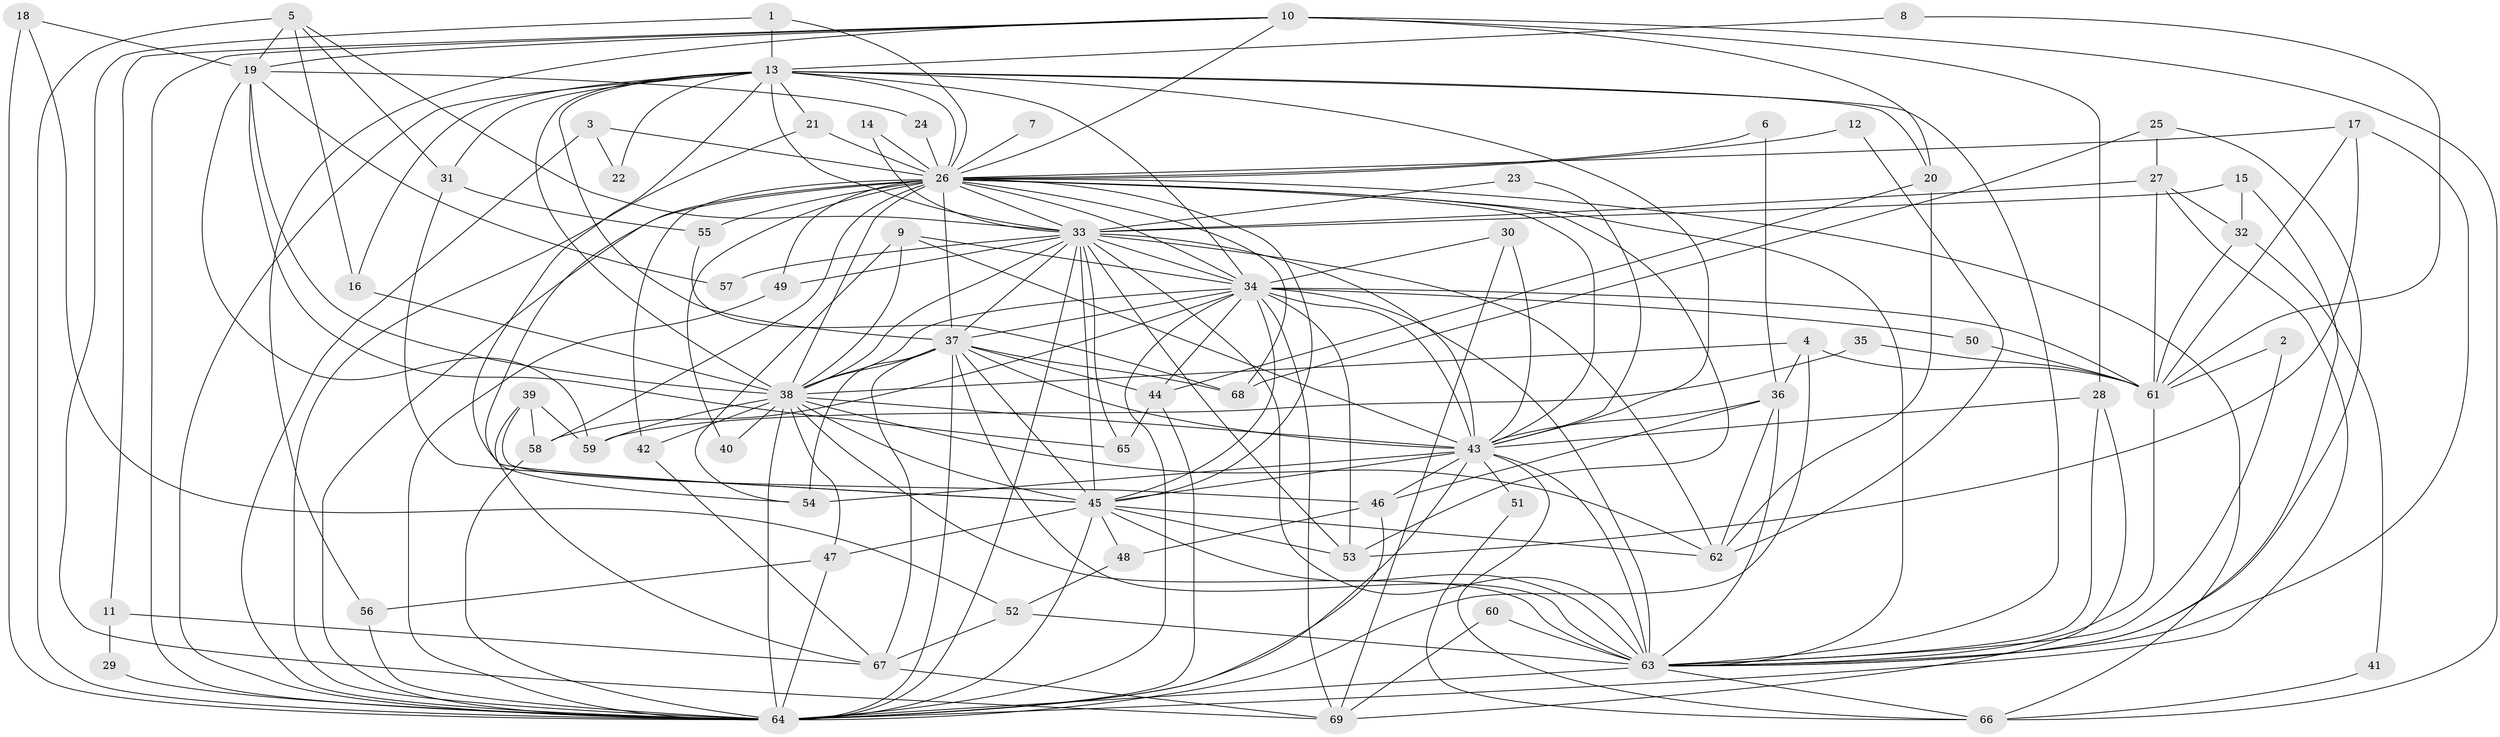 // original degree distribution, {19: 0.0072992700729927005, 18: 0.0072992700729927005, 22: 0.014598540145985401, 17: 0.0072992700729927005, 25: 0.0072992700729927005, 21: 0.0072992700729927005, 34: 0.0072992700729927005, 23: 0.0072992700729927005, 30: 0.0072992700729927005, 3: 0.11678832116788321, 8: 0.014598540145985401, 5: 0.0364963503649635, 4: 0.12408759124087591, 11: 0.0072992700729927005, 2: 0.583941605839416, 6: 0.0364963503649635, 9: 0.0072992700729927005}
// Generated by graph-tools (version 1.1) at 2025/01/03/09/25 03:01:34]
// undirected, 69 vertices, 200 edges
graph export_dot {
graph [start="1"]
  node [color=gray90,style=filled];
  1;
  2;
  3;
  4;
  5;
  6;
  7;
  8;
  9;
  10;
  11;
  12;
  13;
  14;
  15;
  16;
  17;
  18;
  19;
  20;
  21;
  22;
  23;
  24;
  25;
  26;
  27;
  28;
  29;
  30;
  31;
  32;
  33;
  34;
  35;
  36;
  37;
  38;
  39;
  40;
  41;
  42;
  43;
  44;
  45;
  46;
  47;
  48;
  49;
  50;
  51;
  52;
  53;
  54;
  55;
  56;
  57;
  58;
  59;
  60;
  61;
  62;
  63;
  64;
  65;
  66;
  67;
  68;
  69;
  1 -- 13 [weight=1.0];
  1 -- 26 [weight=1.0];
  1 -- 69 [weight=1.0];
  2 -- 61 [weight=1.0];
  2 -- 63 [weight=1.0];
  3 -- 22 [weight=1.0];
  3 -- 26 [weight=1.0];
  3 -- 64 [weight=1.0];
  4 -- 36 [weight=1.0];
  4 -- 38 [weight=1.0];
  4 -- 61 [weight=1.0];
  4 -- 64 [weight=1.0];
  5 -- 16 [weight=1.0];
  5 -- 19 [weight=1.0];
  5 -- 31 [weight=1.0];
  5 -- 33 [weight=1.0];
  5 -- 64 [weight=1.0];
  6 -- 26 [weight=1.0];
  6 -- 36 [weight=1.0];
  7 -- 26 [weight=1.0];
  8 -- 13 [weight=1.0];
  8 -- 61 [weight=1.0];
  9 -- 34 [weight=1.0];
  9 -- 38 [weight=1.0];
  9 -- 43 [weight=1.0];
  9 -- 54 [weight=1.0];
  10 -- 11 [weight=1.0];
  10 -- 19 [weight=1.0];
  10 -- 20 [weight=1.0];
  10 -- 26 [weight=1.0];
  10 -- 28 [weight=1.0];
  10 -- 56 [weight=1.0];
  10 -- 64 [weight=1.0];
  10 -- 66 [weight=1.0];
  11 -- 29 [weight=1.0];
  11 -- 67 [weight=1.0];
  12 -- 26 [weight=1.0];
  12 -- 62 [weight=1.0];
  13 -- 16 [weight=1.0];
  13 -- 20 [weight=1.0];
  13 -- 21 [weight=1.0];
  13 -- 22 [weight=1.0];
  13 -- 26 [weight=1.0];
  13 -- 31 [weight=1.0];
  13 -- 33 [weight=2.0];
  13 -- 34 [weight=1.0];
  13 -- 37 [weight=1.0];
  13 -- 38 [weight=1.0];
  13 -- 43 [weight=1.0];
  13 -- 45 [weight=1.0];
  13 -- 63 [weight=1.0];
  13 -- 64 [weight=1.0];
  14 -- 26 [weight=1.0];
  14 -- 33 [weight=1.0];
  15 -- 32 [weight=1.0];
  15 -- 33 [weight=1.0];
  15 -- 63 [weight=1.0];
  16 -- 38 [weight=2.0];
  17 -- 26 [weight=1.0];
  17 -- 53 [weight=1.0];
  17 -- 61 [weight=1.0];
  17 -- 63 [weight=1.0];
  18 -- 19 [weight=1.0];
  18 -- 52 [weight=1.0];
  18 -- 64 [weight=2.0];
  19 -- 24 [weight=1.0];
  19 -- 38 [weight=2.0];
  19 -- 57 [weight=1.0];
  19 -- 59 [weight=1.0];
  19 -- 65 [weight=1.0];
  20 -- 44 [weight=1.0];
  20 -- 62 [weight=1.0];
  21 -- 26 [weight=3.0];
  21 -- 64 [weight=1.0];
  23 -- 33 [weight=1.0];
  23 -- 43 [weight=1.0];
  24 -- 26 [weight=1.0];
  25 -- 27 [weight=1.0];
  25 -- 63 [weight=1.0];
  25 -- 68 [weight=1.0];
  26 -- 33 [weight=1.0];
  26 -- 34 [weight=2.0];
  26 -- 37 [weight=2.0];
  26 -- 38 [weight=1.0];
  26 -- 40 [weight=1.0];
  26 -- 42 [weight=1.0];
  26 -- 43 [weight=1.0];
  26 -- 45 [weight=1.0];
  26 -- 49 [weight=2.0];
  26 -- 53 [weight=1.0];
  26 -- 54 [weight=1.0];
  26 -- 55 [weight=1.0];
  26 -- 58 [weight=1.0];
  26 -- 63 [weight=1.0];
  26 -- 64 [weight=1.0];
  26 -- 66 [weight=1.0];
  26 -- 68 [weight=1.0];
  27 -- 32 [weight=1.0];
  27 -- 33 [weight=1.0];
  27 -- 61 [weight=1.0];
  27 -- 64 [weight=1.0];
  28 -- 43 [weight=1.0];
  28 -- 63 [weight=1.0];
  28 -- 69 [weight=1.0];
  29 -- 64 [weight=1.0];
  30 -- 34 [weight=1.0];
  30 -- 43 [weight=1.0];
  30 -- 69 [weight=2.0];
  31 -- 45 [weight=1.0];
  31 -- 55 [weight=1.0];
  32 -- 41 [weight=1.0];
  32 -- 61 [weight=1.0];
  33 -- 34 [weight=1.0];
  33 -- 37 [weight=2.0];
  33 -- 38 [weight=1.0];
  33 -- 43 [weight=2.0];
  33 -- 45 [weight=2.0];
  33 -- 49 [weight=1.0];
  33 -- 53 [weight=1.0];
  33 -- 57 [weight=1.0];
  33 -- 62 [weight=1.0];
  33 -- 63 [weight=3.0];
  33 -- 64 [weight=1.0];
  33 -- 65 [weight=1.0];
  34 -- 37 [weight=2.0];
  34 -- 38 [weight=1.0];
  34 -- 43 [weight=1.0];
  34 -- 44 [weight=1.0];
  34 -- 45 [weight=1.0];
  34 -- 50 [weight=1.0];
  34 -- 53 [weight=1.0];
  34 -- 58 [weight=1.0];
  34 -- 61 [weight=1.0];
  34 -- 63 [weight=1.0];
  34 -- 64 [weight=1.0];
  34 -- 69 [weight=2.0];
  35 -- 59 [weight=1.0];
  35 -- 61 [weight=1.0];
  36 -- 43 [weight=1.0];
  36 -- 46 [weight=1.0];
  36 -- 62 [weight=1.0];
  36 -- 63 [weight=1.0];
  37 -- 38 [weight=2.0];
  37 -- 43 [weight=1.0];
  37 -- 44 [weight=1.0];
  37 -- 45 [weight=2.0];
  37 -- 54 [weight=1.0];
  37 -- 63 [weight=2.0];
  37 -- 64 [weight=1.0];
  37 -- 67 [weight=1.0];
  37 -- 68 [weight=1.0];
  38 -- 40 [weight=1.0];
  38 -- 42 [weight=1.0];
  38 -- 43 [weight=1.0];
  38 -- 45 [weight=1.0];
  38 -- 47 [weight=1.0];
  38 -- 59 [weight=1.0];
  38 -- 62 [weight=1.0];
  38 -- 63 [weight=1.0];
  38 -- 64 [weight=2.0];
  39 -- 46 [weight=1.0];
  39 -- 58 [weight=1.0];
  39 -- 59 [weight=1.0];
  39 -- 67 [weight=1.0];
  41 -- 66 [weight=1.0];
  42 -- 67 [weight=1.0];
  43 -- 45 [weight=2.0];
  43 -- 46 [weight=2.0];
  43 -- 51 [weight=1.0];
  43 -- 54 [weight=1.0];
  43 -- 63 [weight=1.0];
  43 -- 64 [weight=2.0];
  43 -- 66 [weight=1.0];
  44 -- 64 [weight=2.0];
  44 -- 65 [weight=1.0];
  45 -- 47 [weight=1.0];
  45 -- 48 [weight=1.0];
  45 -- 53 [weight=1.0];
  45 -- 62 [weight=1.0];
  45 -- 63 [weight=1.0];
  45 -- 64 [weight=1.0];
  46 -- 48 [weight=1.0];
  46 -- 64 [weight=1.0];
  47 -- 56 [weight=1.0];
  47 -- 64 [weight=1.0];
  48 -- 52 [weight=1.0];
  49 -- 64 [weight=1.0];
  50 -- 61 [weight=1.0];
  51 -- 66 [weight=1.0];
  52 -- 63 [weight=1.0];
  52 -- 67 [weight=1.0];
  55 -- 68 [weight=1.0];
  56 -- 64 [weight=1.0];
  58 -- 64 [weight=1.0];
  60 -- 63 [weight=1.0];
  60 -- 69 [weight=1.0];
  61 -- 63 [weight=1.0];
  63 -- 64 [weight=2.0];
  63 -- 66 [weight=1.0];
  67 -- 69 [weight=1.0];
}
